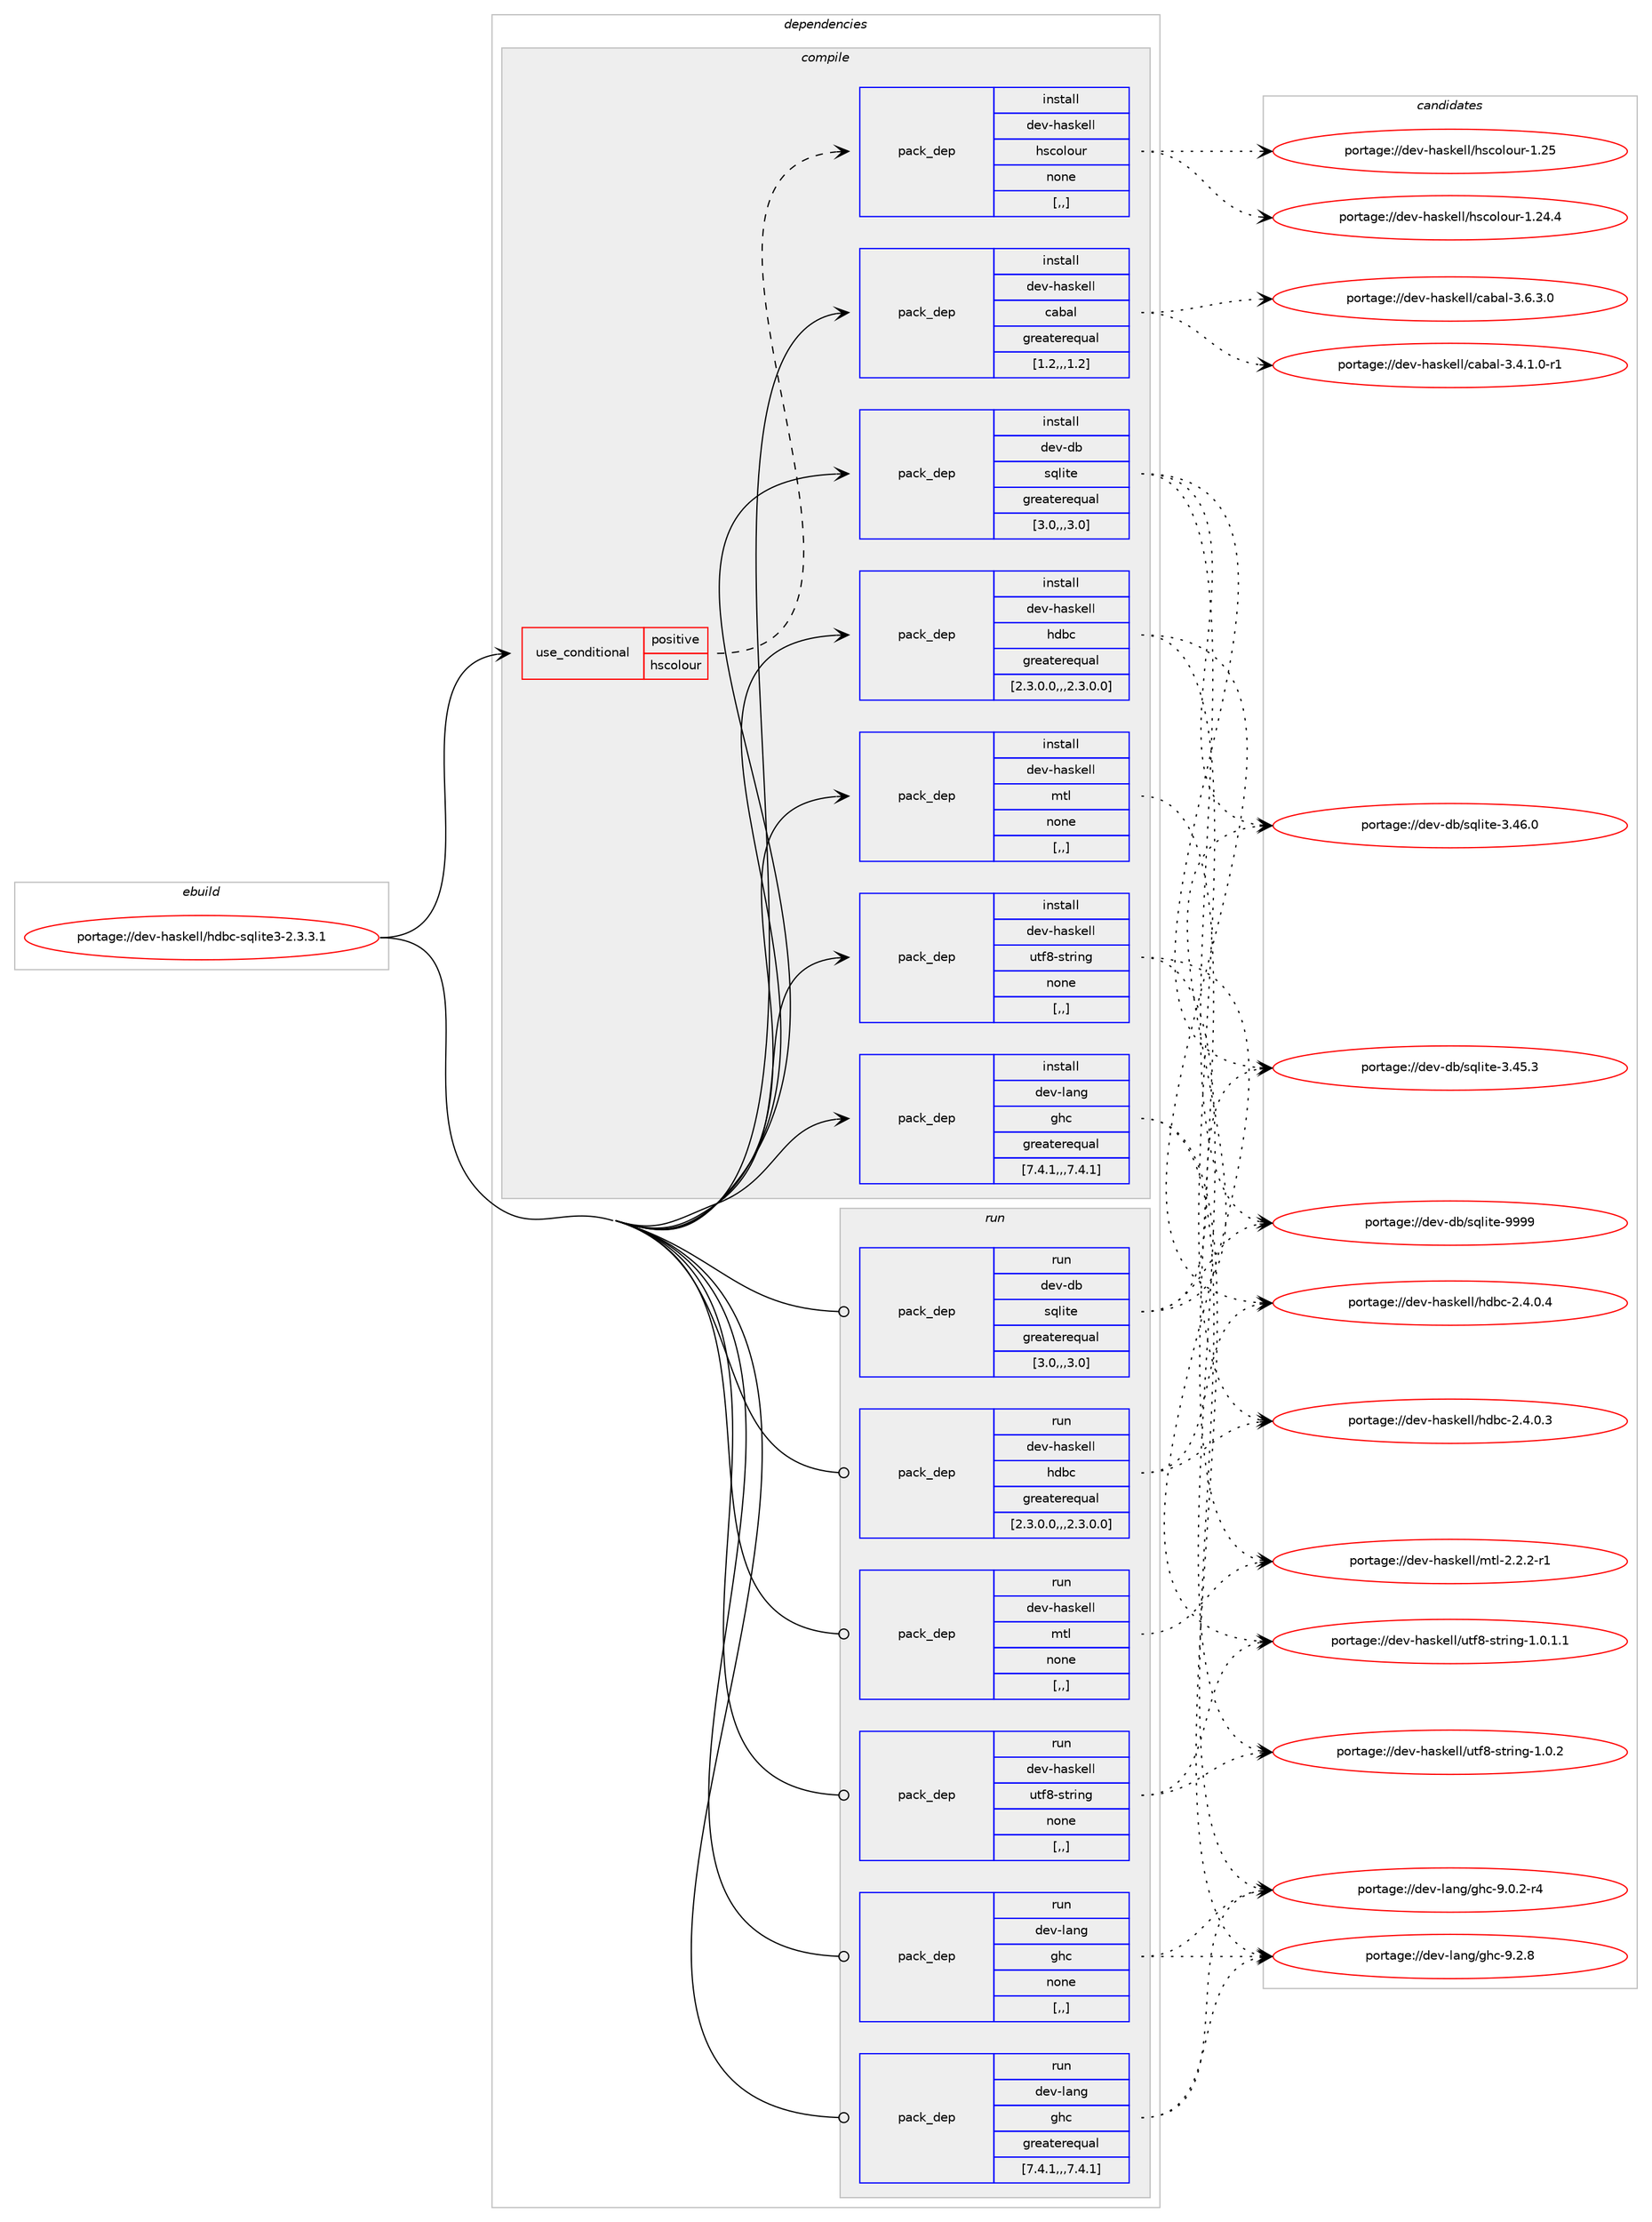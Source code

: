digraph prolog {

# *************
# Graph options
# *************

newrank=true;
concentrate=true;
compound=true;
graph [rankdir=LR,fontname=Helvetica,fontsize=10,ranksep=1.5];#, ranksep=2.5, nodesep=0.2];
edge  [arrowhead=vee];
node  [fontname=Helvetica,fontsize=10];

# **********
# The ebuild
# **********

subgraph cluster_leftcol {
color=gray;
label=<<i>ebuild</i>>;
id [label="portage://dev-haskell/hdbc-sqlite3-2.3.3.1", color=red, width=4, href="../dev-haskell/hdbc-sqlite3-2.3.3.1.svg"];
}

# ****************
# The dependencies
# ****************

subgraph cluster_midcol {
color=gray;
label=<<i>dependencies</i>>;
subgraph cluster_compile {
fillcolor="#eeeeee";
style=filled;
label=<<i>compile</i>>;
subgraph cond20472 {
dependency81214 [label=<<TABLE BORDER="0" CELLBORDER="1" CELLSPACING="0" CELLPADDING="4"><TR><TD ROWSPAN="3" CELLPADDING="10">use_conditional</TD></TR><TR><TD>positive</TD></TR><TR><TD>hscolour</TD></TR></TABLE>>, shape=none, color=red];
subgraph pack59748 {
dependency81215 [label=<<TABLE BORDER="0" CELLBORDER="1" CELLSPACING="0" CELLPADDING="4" WIDTH="220"><TR><TD ROWSPAN="6" CELLPADDING="30">pack_dep</TD></TR><TR><TD WIDTH="110">install</TD></TR><TR><TD>dev-haskell</TD></TR><TR><TD>hscolour</TD></TR><TR><TD>none</TD></TR><TR><TD>[,,]</TD></TR></TABLE>>, shape=none, color=blue];
}
dependency81214:e -> dependency81215:w [weight=20,style="dashed",arrowhead="vee"];
}
id:e -> dependency81214:w [weight=20,style="solid",arrowhead="vee"];
subgraph pack59749 {
dependency81216 [label=<<TABLE BORDER="0" CELLBORDER="1" CELLSPACING="0" CELLPADDING="4" WIDTH="220"><TR><TD ROWSPAN="6" CELLPADDING="30">pack_dep</TD></TR><TR><TD WIDTH="110">install</TD></TR><TR><TD>dev-db</TD></TR><TR><TD>sqlite</TD></TR><TR><TD>greaterequal</TD></TR><TR><TD>[3.0,,,3.0]</TD></TR></TABLE>>, shape=none, color=blue];
}
id:e -> dependency81216:w [weight=20,style="solid",arrowhead="vee"];
subgraph pack59750 {
dependency81217 [label=<<TABLE BORDER="0" CELLBORDER="1" CELLSPACING="0" CELLPADDING="4" WIDTH="220"><TR><TD ROWSPAN="6" CELLPADDING="30">pack_dep</TD></TR><TR><TD WIDTH="110">install</TD></TR><TR><TD>dev-haskell</TD></TR><TR><TD>cabal</TD></TR><TR><TD>greaterequal</TD></TR><TR><TD>[1.2,,,1.2]</TD></TR></TABLE>>, shape=none, color=blue];
}
id:e -> dependency81217:w [weight=20,style="solid",arrowhead="vee"];
subgraph pack59751 {
dependency81218 [label=<<TABLE BORDER="0" CELLBORDER="1" CELLSPACING="0" CELLPADDING="4" WIDTH="220"><TR><TD ROWSPAN="6" CELLPADDING="30">pack_dep</TD></TR><TR><TD WIDTH="110">install</TD></TR><TR><TD>dev-haskell</TD></TR><TR><TD>hdbc</TD></TR><TR><TD>greaterequal</TD></TR><TR><TD>[2.3.0.0,,,2.3.0.0]</TD></TR></TABLE>>, shape=none, color=blue];
}
id:e -> dependency81218:w [weight=20,style="solid",arrowhead="vee"];
subgraph pack59752 {
dependency81219 [label=<<TABLE BORDER="0" CELLBORDER="1" CELLSPACING="0" CELLPADDING="4" WIDTH="220"><TR><TD ROWSPAN="6" CELLPADDING="30">pack_dep</TD></TR><TR><TD WIDTH="110">install</TD></TR><TR><TD>dev-haskell</TD></TR><TR><TD>mtl</TD></TR><TR><TD>none</TD></TR><TR><TD>[,,]</TD></TR></TABLE>>, shape=none, color=blue];
}
id:e -> dependency81219:w [weight=20,style="solid",arrowhead="vee"];
subgraph pack59753 {
dependency81220 [label=<<TABLE BORDER="0" CELLBORDER="1" CELLSPACING="0" CELLPADDING="4" WIDTH="220"><TR><TD ROWSPAN="6" CELLPADDING="30">pack_dep</TD></TR><TR><TD WIDTH="110">install</TD></TR><TR><TD>dev-haskell</TD></TR><TR><TD>utf8-string</TD></TR><TR><TD>none</TD></TR><TR><TD>[,,]</TD></TR></TABLE>>, shape=none, color=blue];
}
id:e -> dependency81220:w [weight=20,style="solid",arrowhead="vee"];
subgraph pack59754 {
dependency81221 [label=<<TABLE BORDER="0" CELLBORDER="1" CELLSPACING="0" CELLPADDING="4" WIDTH="220"><TR><TD ROWSPAN="6" CELLPADDING="30">pack_dep</TD></TR><TR><TD WIDTH="110">install</TD></TR><TR><TD>dev-lang</TD></TR><TR><TD>ghc</TD></TR><TR><TD>greaterequal</TD></TR><TR><TD>[7.4.1,,,7.4.1]</TD></TR></TABLE>>, shape=none, color=blue];
}
id:e -> dependency81221:w [weight=20,style="solid",arrowhead="vee"];
}
subgraph cluster_compileandrun {
fillcolor="#eeeeee";
style=filled;
label=<<i>compile and run</i>>;
}
subgraph cluster_run {
fillcolor="#eeeeee";
style=filled;
label=<<i>run</i>>;
subgraph pack59755 {
dependency81222 [label=<<TABLE BORDER="0" CELLBORDER="1" CELLSPACING="0" CELLPADDING="4" WIDTH="220"><TR><TD ROWSPAN="6" CELLPADDING="30">pack_dep</TD></TR><TR><TD WIDTH="110">run</TD></TR><TR><TD>dev-db</TD></TR><TR><TD>sqlite</TD></TR><TR><TD>greaterequal</TD></TR><TR><TD>[3.0,,,3.0]</TD></TR></TABLE>>, shape=none, color=blue];
}
id:e -> dependency81222:w [weight=20,style="solid",arrowhead="odot"];
subgraph pack59756 {
dependency81223 [label=<<TABLE BORDER="0" CELLBORDER="1" CELLSPACING="0" CELLPADDING="4" WIDTH="220"><TR><TD ROWSPAN="6" CELLPADDING="30">pack_dep</TD></TR><TR><TD WIDTH="110">run</TD></TR><TR><TD>dev-haskell</TD></TR><TR><TD>hdbc</TD></TR><TR><TD>greaterequal</TD></TR><TR><TD>[2.3.0.0,,,2.3.0.0]</TD></TR></TABLE>>, shape=none, color=blue];
}
id:e -> dependency81223:w [weight=20,style="solid",arrowhead="odot"];
subgraph pack59757 {
dependency81224 [label=<<TABLE BORDER="0" CELLBORDER="1" CELLSPACING="0" CELLPADDING="4" WIDTH="220"><TR><TD ROWSPAN="6" CELLPADDING="30">pack_dep</TD></TR><TR><TD WIDTH="110">run</TD></TR><TR><TD>dev-haskell</TD></TR><TR><TD>mtl</TD></TR><TR><TD>none</TD></TR><TR><TD>[,,]</TD></TR></TABLE>>, shape=none, color=blue];
}
id:e -> dependency81224:w [weight=20,style="solid",arrowhead="odot"];
subgraph pack59758 {
dependency81225 [label=<<TABLE BORDER="0" CELLBORDER="1" CELLSPACING="0" CELLPADDING="4" WIDTH="220"><TR><TD ROWSPAN="6" CELLPADDING="30">pack_dep</TD></TR><TR><TD WIDTH="110">run</TD></TR><TR><TD>dev-haskell</TD></TR><TR><TD>utf8-string</TD></TR><TR><TD>none</TD></TR><TR><TD>[,,]</TD></TR></TABLE>>, shape=none, color=blue];
}
id:e -> dependency81225:w [weight=20,style="solid",arrowhead="odot"];
subgraph pack59759 {
dependency81226 [label=<<TABLE BORDER="0" CELLBORDER="1" CELLSPACING="0" CELLPADDING="4" WIDTH="220"><TR><TD ROWSPAN="6" CELLPADDING="30">pack_dep</TD></TR><TR><TD WIDTH="110">run</TD></TR><TR><TD>dev-lang</TD></TR><TR><TD>ghc</TD></TR><TR><TD>greaterequal</TD></TR><TR><TD>[7.4.1,,,7.4.1]</TD></TR></TABLE>>, shape=none, color=blue];
}
id:e -> dependency81226:w [weight=20,style="solid",arrowhead="odot"];
subgraph pack59760 {
dependency81227 [label=<<TABLE BORDER="0" CELLBORDER="1" CELLSPACING="0" CELLPADDING="4" WIDTH="220"><TR><TD ROWSPAN="6" CELLPADDING="30">pack_dep</TD></TR><TR><TD WIDTH="110">run</TD></TR><TR><TD>dev-lang</TD></TR><TR><TD>ghc</TD></TR><TR><TD>none</TD></TR><TR><TD>[,,]</TD></TR></TABLE>>, shape=none, color=blue];
}
id:e -> dependency81227:w [weight=20,style="solid",arrowhead="odot"];
}
}

# **************
# The candidates
# **************

subgraph cluster_choices {
rank=same;
color=gray;
label=<<i>candidates</i>>;

subgraph choice59748 {
color=black;
nodesep=1;
choice100101118451049711510710110810847104115991111081111171144549465053 [label="portage://dev-haskell/hscolour-1.25", color=red, width=4,href="../dev-haskell/hscolour-1.25.svg"];
choice1001011184510497115107101108108471041159911110811111711445494650524652 [label="portage://dev-haskell/hscolour-1.24.4", color=red, width=4,href="../dev-haskell/hscolour-1.24.4.svg"];
dependency81215:e -> choice100101118451049711510710110810847104115991111081111171144549465053:w [style=dotted,weight="100"];
dependency81215:e -> choice1001011184510497115107101108108471041159911110811111711445494650524652:w [style=dotted,weight="100"];
}
subgraph choice59749 {
color=black;
nodesep=1;
choice1001011184510098471151131081051161014557575757 [label="portage://dev-db/sqlite-9999", color=red, width=4,href="../dev-db/sqlite-9999.svg"];
choice10010111845100984711511310810511610145514652544648 [label="portage://dev-db/sqlite-3.46.0", color=red, width=4,href="../dev-db/sqlite-3.46.0.svg"];
choice10010111845100984711511310810511610145514652534651 [label="portage://dev-db/sqlite-3.45.3", color=red, width=4,href="../dev-db/sqlite-3.45.3.svg"];
dependency81216:e -> choice1001011184510098471151131081051161014557575757:w [style=dotted,weight="100"];
dependency81216:e -> choice10010111845100984711511310810511610145514652544648:w [style=dotted,weight="100"];
dependency81216:e -> choice10010111845100984711511310810511610145514652534651:w [style=dotted,weight="100"];
}
subgraph choice59750 {
color=black;
nodesep=1;
choice100101118451049711510710110810847999798971084551465446514648 [label="portage://dev-haskell/cabal-3.6.3.0", color=red, width=4,href="../dev-haskell/cabal-3.6.3.0.svg"];
choice1001011184510497115107101108108479997989710845514652464946484511449 [label="portage://dev-haskell/cabal-3.4.1.0-r1", color=red, width=4,href="../dev-haskell/cabal-3.4.1.0-r1.svg"];
dependency81217:e -> choice100101118451049711510710110810847999798971084551465446514648:w [style=dotted,weight="100"];
dependency81217:e -> choice1001011184510497115107101108108479997989710845514652464946484511449:w [style=dotted,weight="100"];
}
subgraph choice59751 {
color=black;
nodesep=1;
choice10010111845104971151071011081084710410098994550465246484652 [label="portage://dev-haskell/hdbc-2.4.0.4", color=red, width=4,href="../dev-haskell/hdbc-2.4.0.4.svg"];
choice10010111845104971151071011081084710410098994550465246484651 [label="portage://dev-haskell/hdbc-2.4.0.3", color=red, width=4,href="../dev-haskell/hdbc-2.4.0.3.svg"];
dependency81218:e -> choice10010111845104971151071011081084710410098994550465246484652:w [style=dotted,weight="100"];
dependency81218:e -> choice10010111845104971151071011081084710410098994550465246484651:w [style=dotted,weight="100"];
}
subgraph choice59752 {
color=black;
nodesep=1;
choice1001011184510497115107101108108471091161084550465046504511449 [label="portage://dev-haskell/mtl-2.2.2-r1", color=red, width=4,href="../dev-haskell/mtl-2.2.2-r1.svg"];
dependency81219:e -> choice1001011184510497115107101108108471091161084550465046504511449:w [style=dotted,weight="100"];
}
subgraph choice59753 {
color=black;
nodesep=1;
choice1001011184510497115107101108108471171161025645115116114105110103454946484650 [label="portage://dev-haskell/utf8-string-1.0.2", color=red, width=4,href="../dev-haskell/utf8-string-1.0.2.svg"];
choice10010111845104971151071011081084711711610256451151161141051101034549464846494649 [label="portage://dev-haskell/utf8-string-1.0.1.1", color=red, width=4,href="../dev-haskell/utf8-string-1.0.1.1.svg"];
dependency81220:e -> choice1001011184510497115107101108108471171161025645115116114105110103454946484650:w [style=dotted,weight="100"];
dependency81220:e -> choice10010111845104971151071011081084711711610256451151161141051101034549464846494649:w [style=dotted,weight="100"];
}
subgraph choice59754 {
color=black;
nodesep=1;
choice10010111845108971101034710310499455746504656 [label="portage://dev-lang/ghc-9.2.8", color=red, width=4,href="../dev-lang/ghc-9.2.8.svg"];
choice100101118451089711010347103104994557464846504511452 [label="portage://dev-lang/ghc-9.0.2-r4", color=red, width=4,href="../dev-lang/ghc-9.0.2-r4.svg"];
dependency81221:e -> choice10010111845108971101034710310499455746504656:w [style=dotted,weight="100"];
dependency81221:e -> choice100101118451089711010347103104994557464846504511452:w [style=dotted,weight="100"];
}
subgraph choice59755 {
color=black;
nodesep=1;
choice1001011184510098471151131081051161014557575757 [label="portage://dev-db/sqlite-9999", color=red, width=4,href="../dev-db/sqlite-9999.svg"];
choice10010111845100984711511310810511610145514652544648 [label="portage://dev-db/sqlite-3.46.0", color=red, width=4,href="../dev-db/sqlite-3.46.0.svg"];
choice10010111845100984711511310810511610145514652534651 [label="portage://dev-db/sqlite-3.45.3", color=red, width=4,href="../dev-db/sqlite-3.45.3.svg"];
dependency81222:e -> choice1001011184510098471151131081051161014557575757:w [style=dotted,weight="100"];
dependency81222:e -> choice10010111845100984711511310810511610145514652544648:w [style=dotted,weight="100"];
dependency81222:e -> choice10010111845100984711511310810511610145514652534651:w [style=dotted,weight="100"];
}
subgraph choice59756 {
color=black;
nodesep=1;
choice10010111845104971151071011081084710410098994550465246484652 [label="portage://dev-haskell/hdbc-2.4.0.4", color=red, width=4,href="../dev-haskell/hdbc-2.4.0.4.svg"];
choice10010111845104971151071011081084710410098994550465246484651 [label="portage://dev-haskell/hdbc-2.4.0.3", color=red, width=4,href="../dev-haskell/hdbc-2.4.0.3.svg"];
dependency81223:e -> choice10010111845104971151071011081084710410098994550465246484652:w [style=dotted,weight="100"];
dependency81223:e -> choice10010111845104971151071011081084710410098994550465246484651:w [style=dotted,weight="100"];
}
subgraph choice59757 {
color=black;
nodesep=1;
choice1001011184510497115107101108108471091161084550465046504511449 [label="portage://dev-haskell/mtl-2.2.2-r1", color=red, width=4,href="../dev-haskell/mtl-2.2.2-r1.svg"];
dependency81224:e -> choice1001011184510497115107101108108471091161084550465046504511449:w [style=dotted,weight="100"];
}
subgraph choice59758 {
color=black;
nodesep=1;
choice1001011184510497115107101108108471171161025645115116114105110103454946484650 [label="portage://dev-haskell/utf8-string-1.0.2", color=red, width=4,href="../dev-haskell/utf8-string-1.0.2.svg"];
choice10010111845104971151071011081084711711610256451151161141051101034549464846494649 [label="portage://dev-haskell/utf8-string-1.0.1.1", color=red, width=4,href="../dev-haskell/utf8-string-1.0.1.1.svg"];
dependency81225:e -> choice1001011184510497115107101108108471171161025645115116114105110103454946484650:w [style=dotted,weight="100"];
dependency81225:e -> choice10010111845104971151071011081084711711610256451151161141051101034549464846494649:w [style=dotted,weight="100"];
}
subgraph choice59759 {
color=black;
nodesep=1;
choice10010111845108971101034710310499455746504656 [label="portage://dev-lang/ghc-9.2.8", color=red, width=4,href="../dev-lang/ghc-9.2.8.svg"];
choice100101118451089711010347103104994557464846504511452 [label="portage://dev-lang/ghc-9.0.2-r4", color=red, width=4,href="../dev-lang/ghc-9.0.2-r4.svg"];
dependency81226:e -> choice10010111845108971101034710310499455746504656:w [style=dotted,weight="100"];
dependency81226:e -> choice100101118451089711010347103104994557464846504511452:w [style=dotted,weight="100"];
}
subgraph choice59760 {
color=black;
nodesep=1;
choice10010111845108971101034710310499455746504656 [label="portage://dev-lang/ghc-9.2.8", color=red, width=4,href="../dev-lang/ghc-9.2.8.svg"];
choice100101118451089711010347103104994557464846504511452 [label="portage://dev-lang/ghc-9.0.2-r4", color=red, width=4,href="../dev-lang/ghc-9.0.2-r4.svg"];
dependency81227:e -> choice10010111845108971101034710310499455746504656:w [style=dotted,weight="100"];
dependency81227:e -> choice100101118451089711010347103104994557464846504511452:w [style=dotted,weight="100"];
}
}

}

